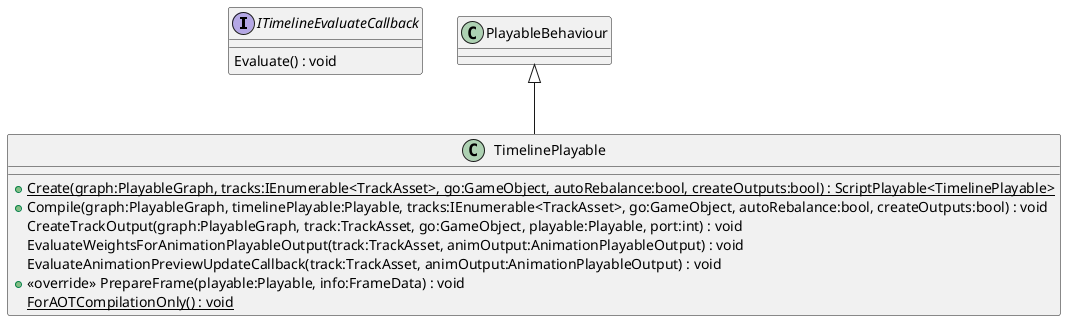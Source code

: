 @startuml
interface ITimelineEvaluateCallback {
    Evaluate() : void
}
class TimelinePlayable {
    + {static} Create(graph:PlayableGraph, tracks:IEnumerable<TrackAsset>, go:GameObject, autoRebalance:bool, createOutputs:bool) : ScriptPlayable<TimelinePlayable>
    + Compile(graph:PlayableGraph, timelinePlayable:Playable, tracks:IEnumerable<TrackAsset>, go:GameObject, autoRebalance:bool, createOutputs:bool) : void
    CreateTrackOutput(graph:PlayableGraph, track:TrackAsset, go:GameObject, playable:Playable, port:int) : void
    EvaluateWeightsForAnimationPlayableOutput(track:TrackAsset, animOutput:AnimationPlayableOutput) : void
    EvaluateAnimationPreviewUpdateCallback(track:TrackAsset, animOutput:AnimationPlayableOutput) : void
    + <<override>> PrepareFrame(playable:Playable, info:FrameData) : void
    {static} ForAOTCompilationOnly() : void
}
PlayableBehaviour <|-- TimelinePlayable
@enduml
